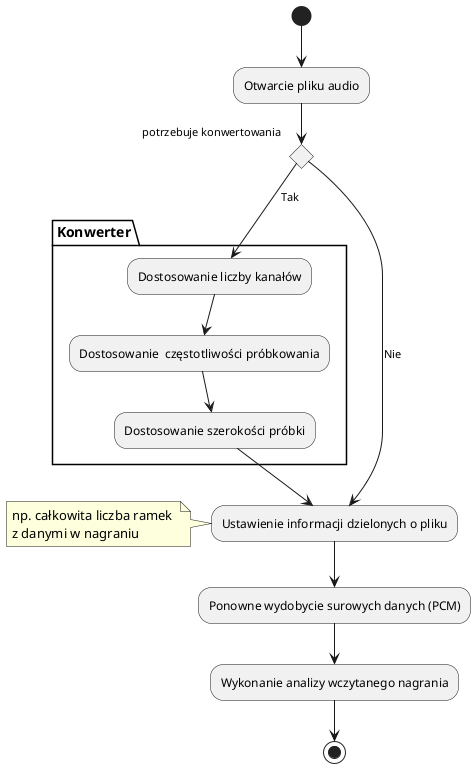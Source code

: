 @startuml
partition Konwerter {
    "Dostosowanie liczby kanałów" --> "Dostosowanie  częstotliwości próbkowania"
     --> "Dostosowanie szerokości próbki"
}
(*)  --> "Otwarcie pliku audio"
If "potrzebuje konwertowania" then
--> [Nie] "Ustawienie informacji dzielonych o pliku"
else
--> [Tak] "Dostosowanie liczby kanałów"
Endif
"Dostosowanie szerokości próbki" --> "Ustawienie informacji dzielonych o pliku"
note left: np. całkowita liczba ramek \nz danymi w nagraniu
--> "Ponowne wydobycie surowych danych (PCM)"
--> "Wykonanie analizy wczytanego nagrania"
-->(*)
@enduml